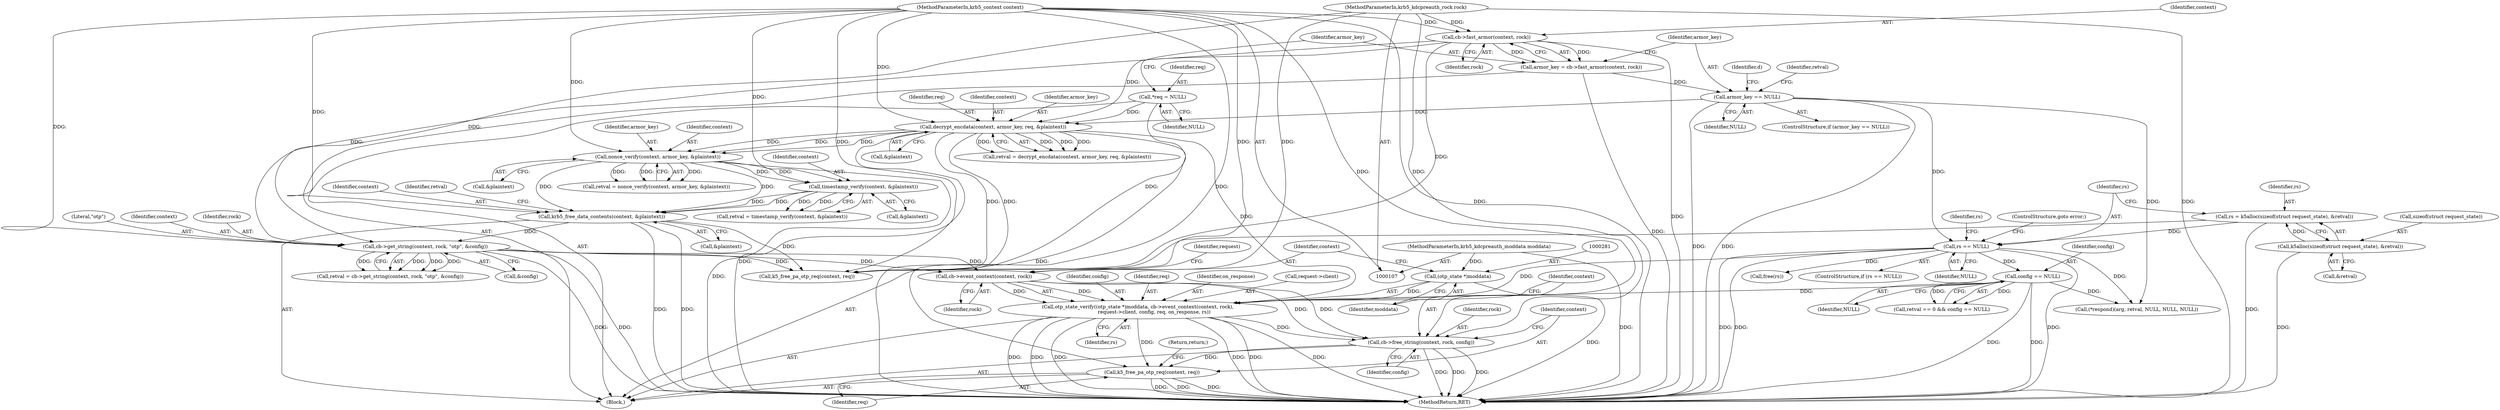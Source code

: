 digraph "0_krb5_e3b5a5e5267818c97750b266df50b6a3d4649604_0@API" {
"1000297" [label="(Call,k5_free_pa_otp_req(context, req))"];
"1000293" [label="(Call,cb->free_string(context, rock, config))"];
"1000283" [label="(Call,cb->event_context(context, rock))"];
"1000254" [label="(Call,cb->get_string(context, rock, \"otp\", &config))"];
"1000211" [label="(Call,krb5_free_data_contents(context, &plaintext))"];
"1000207" [label="(Call,timestamp_verify(context, &plaintext))"];
"1000196" [label="(Call,nonce_verify(context, armor_key, &plaintext))"];
"1000178" [label="(Call,decrypt_encdata(context, armor_key, req, &plaintext))"];
"1000134" [label="(Call,cb->fast_armor(context, rock))"];
"1000108" [label="(MethodParameterIn,krb5_context context)"];
"1000114" [label="(MethodParameterIn,krb5_kdcpreauth_rock rock)"];
"1000138" [label="(Call,armor_key == NULL)"];
"1000132" [label="(Call,armor_key = cb->fast_armor(context, rock))"];
"1000124" [label="(Call,*req = NULL)"];
"1000279" [label="(Call,otp_state_verify((otp_state *)moddata, cb->event_context(context, rock),\n                     request->client, config, req, on_response, rs))"];
"1000280" [label="(Call,(otp_state *)moddata)"];
"1000115" [label="(MethodParameterIn,krb5_kdcpreauth_moddata moddata)"];
"1000265" [label="(Call,config == NULL)"];
"1000233" [label="(Call,rs == NULL)"];
"1000225" [label="(Call,rs = k5alloc(sizeof(struct request_state), &retval))"];
"1000227" [label="(Call,k5alloc(sizeof(struct request_state), &retval))"];
"1000283" [label="(Call,cb->event_context(context, rock))"];
"1000138" [label="(Call,armor_key == NULL)"];
"1000208" [label="(Identifier,context)"];
"1000126" [label="(Identifier,NULL)"];
"1000236" [label="(ControlStructure,goto error;)"];
"1000228" [label="(Call,sizeof(struct request_state))"];
"1000151" [label="(Identifier,d)"];
"1000211" [label="(Call,krb5_free_data_contents(context, &plaintext))"];
"1000230" [label="(Call,&retval)"];
"1000179" [label="(Identifier,context)"];
"1000124" [label="(Call,*req = NULL)"];
"1000233" [label="(Call,rs == NULL)"];
"1000225" [label="(Call,rs = k5alloc(sizeof(struct request_state), &retval))"];
"1000294" [label="(Identifier,context)"];
"1000282" [label="(Identifier,moddata)"];
"1000276" [label="(Call,free(rs))"];
"1000296" [label="(Identifier,config)"];
"1000305" [label="(Call,(*respond)(arg, retval, NULL, NULL, NULL))"];
"1000114" [label="(MethodParameterIn,krb5_kdcpreauth_rock rock)"];
"1000255" [label="(Identifier,context)"];
"1000290" [label="(Identifier,req)"];
"1000178" [label="(Call,decrypt_encdata(context, armor_key, req, &plaintext))"];
"1000292" [label="(Identifier,rs)"];
"1000232" [label="(ControlStructure,if (rs == NULL))"];
"1000132" [label="(Call,armor_key = cb->fast_armor(context, rock))"];
"1000234" [label="(Identifier,rs)"];
"1000291" [label="(Identifier,on_response)"];
"1000299" [label="(Identifier,req)"];
"1000239" [label="(Identifier,rs)"];
"1000180" [label="(Identifier,armor_key)"];
"1000298" [label="(Identifier,context)"];
"1000140" [label="(Identifier,NULL)"];
"1000265" [label="(Call,config == NULL)"];
"1000196" [label="(Call,nonce_verify(context, armor_key, &plaintext))"];
"1000115" [label="(MethodParameterIn,krb5_kdcpreauth_moddata moddata)"];
"1000266" [label="(Identifier,config)"];
"1000235" [label="(Identifier,NULL)"];
"1000194" [label="(Call,retval = nonce_verify(context, armor_key, &plaintext))"];
"1000198" [label="(Identifier,armor_key)"];
"1000176" [label="(Call,retval = decrypt_encdata(context, armor_key, req, &plaintext))"];
"1000137" [label="(ControlStructure,if (armor_key == NULL))"];
"1000118" [label="(Block,)"];
"1000199" [label="(Call,&plaintext)"];
"1000135" [label="(Identifier,context)"];
"1000205" [label="(Call,retval = timestamp_verify(context, &plaintext))"];
"1000286" [label="(Call,request->client)"];
"1000209" [label="(Call,&plaintext)"];
"1000261" [label="(Call,retval == 0 && config == NULL)"];
"1000284" [label="(Identifier,context)"];
"1000280" [label="(Call,(otp_state *)moddata)"];
"1000212" [label="(Identifier,context)"];
"1000136" [label="(Identifier,rock)"];
"1000133" [label="(Identifier,armor_key)"];
"1000227" [label="(Call,k5alloc(sizeof(struct request_state), &retval))"];
"1000197" [label="(Identifier,context)"];
"1000181" [label="(Identifier,req)"];
"1000311" [label="(MethodReturn,RET)"];
"1000256" [label="(Identifier,rock)"];
"1000139" [label="(Identifier,armor_key)"];
"1000267" [label="(Identifier,NULL)"];
"1000285" [label="(Identifier,rock)"];
"1000213" [label="(Call,&plaintext)"];
"1000217" [label="(Identifier,retval)"];
"1000252" [label="(Call,retval = cb->get_string(context, rock, \"otp\", &config))"];
"1000226" [label="(Identifier,rs)"];
"1000108" [label="(MethodParameterIn,krb5_context context)"];
"1000182" [label="(Call,&plaintext)"];
"1000302" [label="(Call,k5_free_pa_otp_req(context, req))"];
"1000297" [label="(Call,k5_free_pa_otp_req(context, req))"];
"1000254" [label="(Call,cb->get_string(context, rock, \"otp\", &config))"];
"1000257" [label="(Literal,\"otp\")"];
"1000143" [label="(Identifier,retval)"];
"1000125" [label="(Identifier,req)"];
"1000300" [label="(Return,return;)"];
"1000295" [label="(Identifier,rock)"];
"1000293" [label="(Call,cb->free_string(context, rock, config))"];
"1000287" [label="(Identifier,request)"];
"1000207" [label="(Call,timestamp_verify(context, &plaintext))"];
"1000258" [label="(Call,&config)"];
"1000279" [label="(Call,otp_state_verify((otp_state *)moddata, cb->event_context(context, rock),\n                     request->client, config, req, on_response, rs))"];
"1000134" [label="(Call,cb->fast_armor(context, rock))"];
"1000289" [label="(Identifier,config)"];
"1000297" -> "1000118"  [label="AST: "];
"1000297" -> "1000299"  [label="CFG: "];
"1000298" -> "1000297"  [label="AST: "];
"1000299" -> "1000297"  [label="AST: "];
"1000300" -> "1000297"  [label="CFG: "];
"1000297" -> "1000311"  [label="DDG: "];
"1000297" -> "1000311"  [label="DDG: "];
"1000297" -> "1000311"  [label="DDG: "];
"1000293" -> "1000297"  [label="DDG: "];
"1000108" -> "1000297"  [label="DDG: "];
"1000279" -> "1000297"  [label="DDG: "];
"1000293" -> "1000118"  [label="AST: "];
"1000293" -> "1000296"  [label="CFG: "];
"1000294" -> "1000293"  [label="AST: "];
"1000295" -> "1000293"  [label="AST: "];
"1000296" -> "1000293"  [label="AST: "];
"1000298" -> "1000293"  [label="CFG: "];
"1000293" -> "1000311"  [label="DDG: "];
"1000293" -> "1000311"  [label="DDG: "];
"1000293" -> "1000311"  [label="DDG: "];
"1000283" -> "1000293"  [label="DDG: "];
"1000283" -> "1000293"  [label="DDG: "];
"1000108" -> "1000293"  [label="DDG: "];
"1000114" -> "1000293"  [label="DDG: "];
"1000279" -> "1000293"  [label="DDG: "];
"1000283" -> "1000279"  [label="AST: "];
"1000283" -> "1000285"  [label="CFG: "];
"1000284" -> "1000283"  [label="AST: "];
"1000285" -> "1000283"  [label="AST: "];
"1000287" -> "1000283"  [label="CFG: "];
"1000283" -> "1000279"  [label="DDG: "];
"1000283" -> "1000279"  [label="DDG: "];
"1000254" -> "1000283"  [label="DDG: "];
"1000254" -> "1000283"  [label="DDG: "];
"1000108" -> "1000283"  [label="DDG: "];
"1000114" -> "1000283"  [label="DDG: "];
"1000254" -> "1000252"  [label="AST: "];
"1000254" -> "1000258"  [label="CFG: "];
"1000255" -> "1000254"  [label="AST: "];
"1000256" -> "1000254"  [label="AST: "];
"1000257" -> "1000254"  [label="AST: "];
"1000258" -> "1000254"  [label="AST: "];
"1000252" -> "1000254"  [label="CFG: "];
"1000254" -> "1000311"  [label="DDG: "];
"1000254" -> "1000311"  [label="DDG: "];
"1000254" -> "1000252"  [label="DDG: "];
"1000254" -> "1000252"  [label="DDG: "];
"1000254" -> "1000252"  [label="DDG: "];
"1000254" -> "1000252"  [label="DDG: "];
"1000211" -> "1000254"  [label="DDG: "];
"1000108" -> "1000254"  [label="DDG: "];
"1000134" -> "1000254"  [label="DDG: "];
"1000114" -> "1000254"  [label="DDG: "];
"1000254" -> "1000302"  [label="DDG: "];
"1000211" -> "1000118"  [label="AST: "];
"1000211" -> "1000213"  [label="CFG: "];
"1000212" -> "1000211"  [label="AST: "];
"1000213" -> "1000211"  [label="AST: "];
"1000217" -> "1000211"  [label="CFG: "];
"1000211" -> "1000311"  [label="DDG: "];
"1000211" -> "1000311"  [label="DDG: "];
"1000207" -> "1000211"  [label="DDG: "];
"1000207" -> "1000211"  [label="DDG: "];
"1000196" -> "1000211"  [label="DDG: "];
"1000196" -> "1000211"  [label="DDG: "];
"1000108" -> "1000211"  [label="DDG: "];
"1000211" -> "1000302"  [label="DDG: "];
"1000207" -> "1000205"  [label="AST: "];
"1000207" -> "1000209"  [label="CFG: "];
"1000208" -> "1000207"  [label="AST: "];
"1000209" -> "1000207"  [label="AST: "];
"1000205" -> "1000207"  [label="CFG: "];
"1000207" -> "1000205"  [label="DDG: "];
"1000207" -> "1000205"  [label="DDG: "];
"1000196" -> "1000207"  [label="DDG: "];
"1000196" -> "1000207"  [label="DDG: "];
"1000108" -> "1000207"  [label="DDG: "];
"1000196" -> "1000194"  [label="AST: "];
"1000196" -> "1000199"  [label="CFG: "];
"1000197" -> "1000196"  [label="AST: "];
"1000198" -> "1000196"  [label="AST: "];
"1000199" -> "1000196"  [label="AST: "];
"1000194" -> "1000196"  [label="CFG: "];
"1000196" -> "1000311"  [label="DDG: "];
"1000196" -> "1000194"  [label="DDG: "];
"1000196" -> "1000194"  [label="DDG: "];
"1000196" -> "1000194"  [label="DDG: "];
"1000178" -> "1000196"  [label="DDG: "];
"1000178" -> "1000196"  [label="DDG: "];
"1000178" -> "1000196"  [label="DDG: "];
"1000108" -> "1000196"  [label="DDG: "];
"1000178" -> "1000176"  [label="AST: "];
"1000178" -> "1000182"  [label="CFG: "];
"1000179" -> "1000178"  [label="AST: "];
"1000180" -> "1000178"  [label="AST: "];
"1000181" -> "1000178"  [label="AST: "];
"1000182" -> "1000178"  [label="AST: "];
"1000176" -> "1000178"  [label="CFG: "];
"1000178" -> "1000311"  [label="DDG: "];
"1000178" -> "1000311"  [label="DDG: "];
"1000178" -> "1000176"  [label="DDG: "];
"1000178" -> "1000176"  [label="DDG: "];
"1000178" -> "1000176"  [label="DDG: "];
"1000178" -> "1000176"  [label="DDG: "];
"1000134" -> "1000178"  [label="DDG: "];
"1000108" -> "1000178"  [label="DDG: "];
"1000138" -> "1000178"  [label="DDG: "];
"1000124" -> "1000178"  [label="DDG: "];
"1000178" -> "1000279"  [label="DDG: "];
"1000178" -> "1000302"  [label="DDG: "];
"1000178" -> "1000302"  [label="DDG: "];
"1000134" -> "1000132"  [label="AST: "];
"1000134" -> "1000136"  [label="CFG: "];
"1000135" -> "1000134"  [label="AST: "];
"1000136" -> "1000134"  [label="AST: "];
"1000132" -> "1000134"  [label="CFG: "];
"1000134" -> "1000311"  [label="DDG: "];
"1000134" -> "1000132"  [label="DDG: "];
"1000134" -> "1000132"  [label="DDG: "];
"1000108" -> "1000134"  [label="DDG: "];
"1000114" -> "1000134"  [label="DDG: "];
"1000134" -> "1000302"  [label="DDG: "];
"1000108" -> "1000107"  [label="AST: "];
"1000108" -> "1000311"  [label="DDG: "];
"1000108" -> "1000302"  [label="DDG: "];
"1000114" -> "1000107"  [label="AST: "];
"1000114" -> "1000311"  [label="DDG: "];
"1000138" -> "1000137"  [label="AST: "];
"1000138" -> "1000140"  [label="CFG: "];
"1000139" -> "1000138"  [label="AST: "];
"1000140" -> "1000138"  [label="AST: "];
"1000143" -> "1000138"  [label="CFG: "];
"1000151" -> "1000138"  [label="CFG: "];
"1000138" -> "1000311"  [label="DDG: "];
"1000138" -> "1000311"  [label="DDG: "];
"1000132" -> "1000138"  [label="DDG: "];
"1000138" -> "1000233"  [label="DDG: "];
"1000138" -> "1000305"  [label="DDG: "];
"1000132" -> "1000118"  [label="AST: "];
"1000133" -> "1000132"  [label="AST: "];
"1000139" -> "1000132"  [label="CFG: "];
"1000132" -> "1000311"  [label="DDG: "];
"1000124" -> "1000118"  [label="AST: "];
"1000124" -> "1000126"  [label="CFG: "];
"1000125" -> "1000124"  [label="AST: "];
"1000126" -> "1000124"  [label="AST: "];
"1000133" -> "1000124"  [label="CFG: "];
"1000124" -> "1000302"  [label="DDG: "];
"1000279" -> "1000118"  [label="AST: "];
"1000279" -> "1000292"  [label="CFG: "];
"1000280" -> "1000279"  [label="AST: "];
"1000286" -> "1000279"  [label="AST: "];
"1000289" -> "1000279"  [label="AST: "];
"1000290" -> "1000279"  [label="AST: "];
"1000291" -> "1000279"  [label="AST: "];
"1000292" -> "1000279"  [label="AST: "];
"1000294" -> "1000279"  [label="CFG: "];
"1000279" -> "1000311"  [label="DDG: "];
"1000279" -> "1000311"  [label="DDG: "];
"1000279" -> "1000311"  [label="DDG: "];
"1000279" -> "1000311"  [label="DDG: "];
"1000279" -> "1000311"  [label="DDG: "];
"1000279" -> "1000311"  [label="DDG: "];
"1000280" -> "1000279"  [label="DDG: "];
"1000265" -> "1000279"  [label="DDG: "];
"1000233" -> "1000279"  [label="DDG: "];
"1000280" -> "1000282"  [label="CFG: "];
"1000281" -> "1000280"  [label="AST: "];
"1000282" -> "1000280"  [label="AST: "];
"1000284" -> "1000280"  [label="CFG: "];
"1000280" -> "1000311"  [label="DDG: "];
"1000115" -> "1000280"  [label="DDG: "];
"1000115" -> "1000107"  [label="AST: "];
"1000115" -> "1000311"  [label="DDG: "];
"1000265" -> "1000261"  [label="AST: "];
"1000265" -> "1000267"  [label="CFG: "];
"1000266" -> "1000265"  [label="AST: "];
"1000267" -> "1000265"  [label="AST: "];
"1000261" -> "1000265"  [label="CFG: "];
"1000265" -> "1000311"  [label="DDG: "];
"1000265" -> "1000311"  [label="DDG: "];
"1000265" -> "1000261"  [label="DDG: "];
"1000265" -> "1000261"  [label="DDG: "];
"1000233" -> "1000265"  [label="DDG: "];
"1000265" -> "1000305"  [label="DDG: "];
"1000233" -> "1000232"  [label="AST: "];
"1000233" -> "1000235"  [label="CFG: "];
"1000234" -> "1000233"  [label="AST: "];
"1000235" -> "1000233"  [label="AST: "];
"1000236" -> "1000233"  [label="CFG: "];
"1000239" -> "1000233"  [label="CFG: "];
"1000233" -> "1000311"  [label="DDG: "];
"1000233" -> "1000311"  [label="DDG: "];
"1000233" -> "1000311"  [label="DDG: "];
"1000225" -> "1000233"  [label="DDG: "];
"1000233" -> "1000276"  [label="DDG: "];
"1000233" -> "1000305"  [label="DDG: "];
"1000225" -> "1000118"  [label="AST: "];
"1000225" -> "1000227"  [label="CFG: "];
"1000226" -> "1000225"  [label="AST: "];
"1000227" -> "1000225"  [label="AST: "];
"1000234" -> "1000225"  [label="CFG: "];
"1000225" -> "1000311"  [label="DDG: "];
"1000227" -> "1000225"  [label="DDG: "];
"1000227" -> "1000230"  [label="CFG: "];
"1000228" -> "1000227"  [label="AST: "];
"1000230" -> "1000227"  [label="AST: "];
"1000227" -> "1000311"  [label="DDG: "];
}
